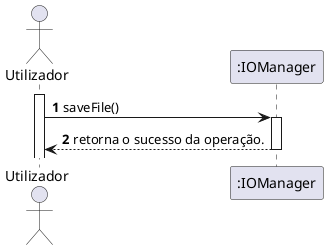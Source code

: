 @startuml

actor Utilizador as u

participant ":IOManager" as barbatos_rex1.io
autonumber
activate u

u->barbatos_rex1.io: saveFile()
activate barbatos_rex1.io
barbatos_rex1.io-->u: retorna o sucesso da operação.
deactivate

@enduml